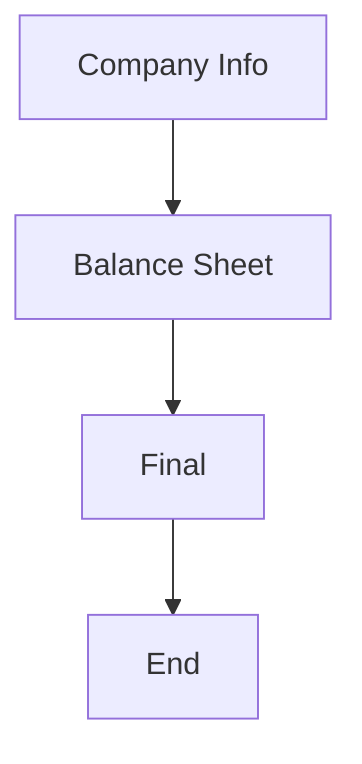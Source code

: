 graph TD
    company_info["Company Info"]
    balance_sheet["Balance Sheet"]
    final["Final"]
    end_node["End"]
    company_info --> balance_sheet
    balance_sheet --> final
    final --> end_node